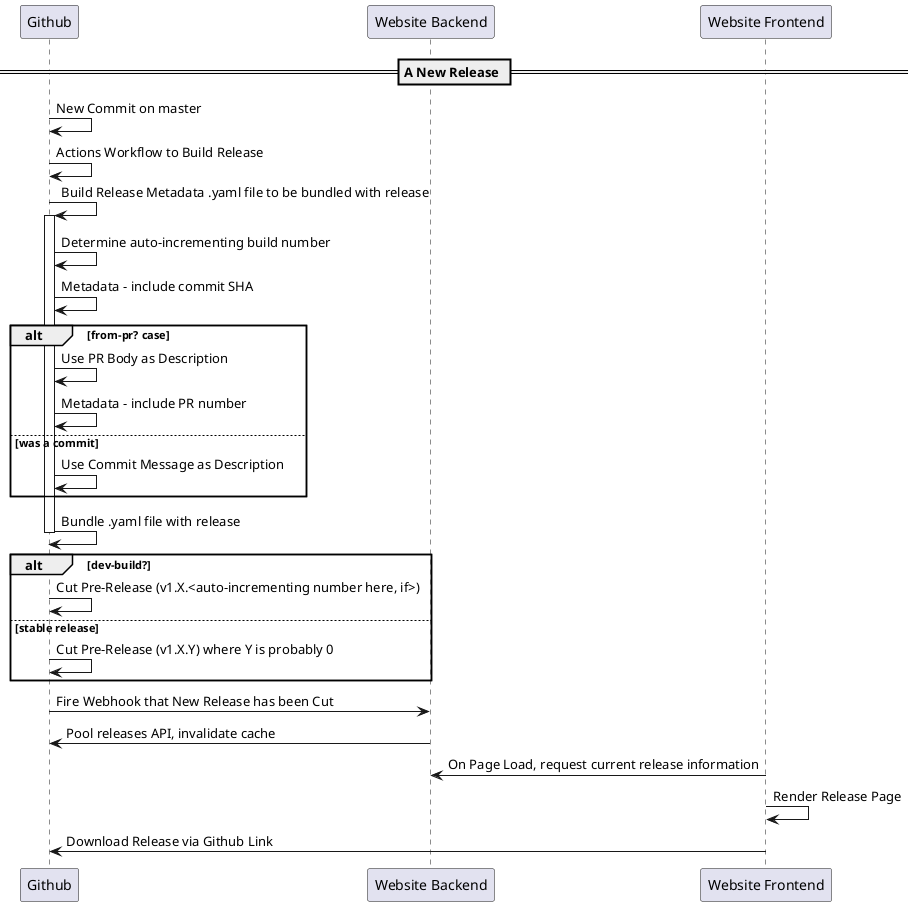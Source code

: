 @startuml
participant Github as github
participant "Website Backend" as backend
participant "Website Frontend" as frontend

== A New Release ==

github -> github : New Commit on master
github -> github : Actions Workflow to Build Release
github -> github : Build Release Metadata .yaml file to be bundled with release
activate github
github -> github : Determine auto-incrementing build number
github -> github : Metadata - include commit SHA
alt from-pr? case
    github -> github : Use PR Body as Description
    github -> github : Metadata - include PR number
else was a commit
    github -> github : Use Commit Message as Description
end
github -> github : Bundle .yaml file with release
deactivate github

alt dev-build?
    github -> github : Cut Pre-Release (v1.X.<auto-incrementing number here, if>)
else stable release
    github -> github : Cut Pre-Release (v1.X.Y) where Y is probably 0
end

github -> backend : Fire Webhook that New Release has been Cut
backend -> github : Pool releases API, invalidate cache
frontend -> backend : On Page Load, request current release information
frontend -> frontend : Render Release Page
frontend -> github : Download Release via Github Link
@enduml
